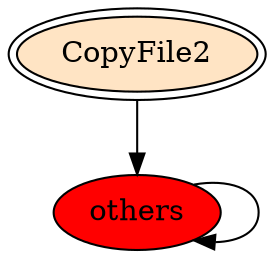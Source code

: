 digraph "./REPORTS/6683/API_PER_CATEGORY/CopyFile2.exe_3128_Files and I_O (Local file system)_API_per_Category_Transition_Matrix" {
	CopyFile2 [label=CopyFile2 fillcolor=bisque peripheries=2 style=filled]
	others [label=others fillcolor=red style=filled]
	CopyFile2 -> others [label=""]
	others -> others [label=""]
}
